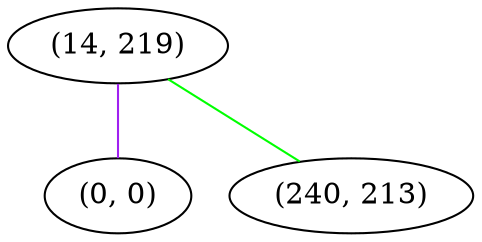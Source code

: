 graph "" {
"(14, 219)";
"(0, 0)";
"(240, 213)";
"(14, 219)" -- "(0, 0)"  [color=purple, key=0, weight=4];
"(14, 219)" -- "(240, 213)"  [color=green, key=0, weight=2];
}
